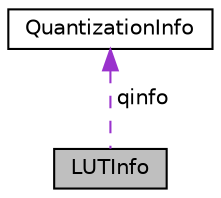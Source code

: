 digraph "LUTInfo"
{
 // LATEX_PDF_SIZE
  edge [fontname="Helvetica",fontsize="10",labelfontname="Helvetica",labelfontsize="10"];
  node [fontname="Helvetica",fontsize="10",shape=record];
  Node1 [label="LUTInfo",height=0.2,width=0.4,color="black", fillcolor="grey75", style="filled", fontcolor="black",tooltip=" "];
  Node2 -> Node1 [dir="back",color="darkorchid3",fontsize="10",style="dashed",label=" qinfo" ,fontname="Helvetica"];
  Node2 [label="QuantizationInfo",height=0.2,width=0.4,color="black", fillcolor="white", style="filled",URL="$classarm__compute_1_1_quantization_info.xhtml",tooltip="Quantization information."];
}
